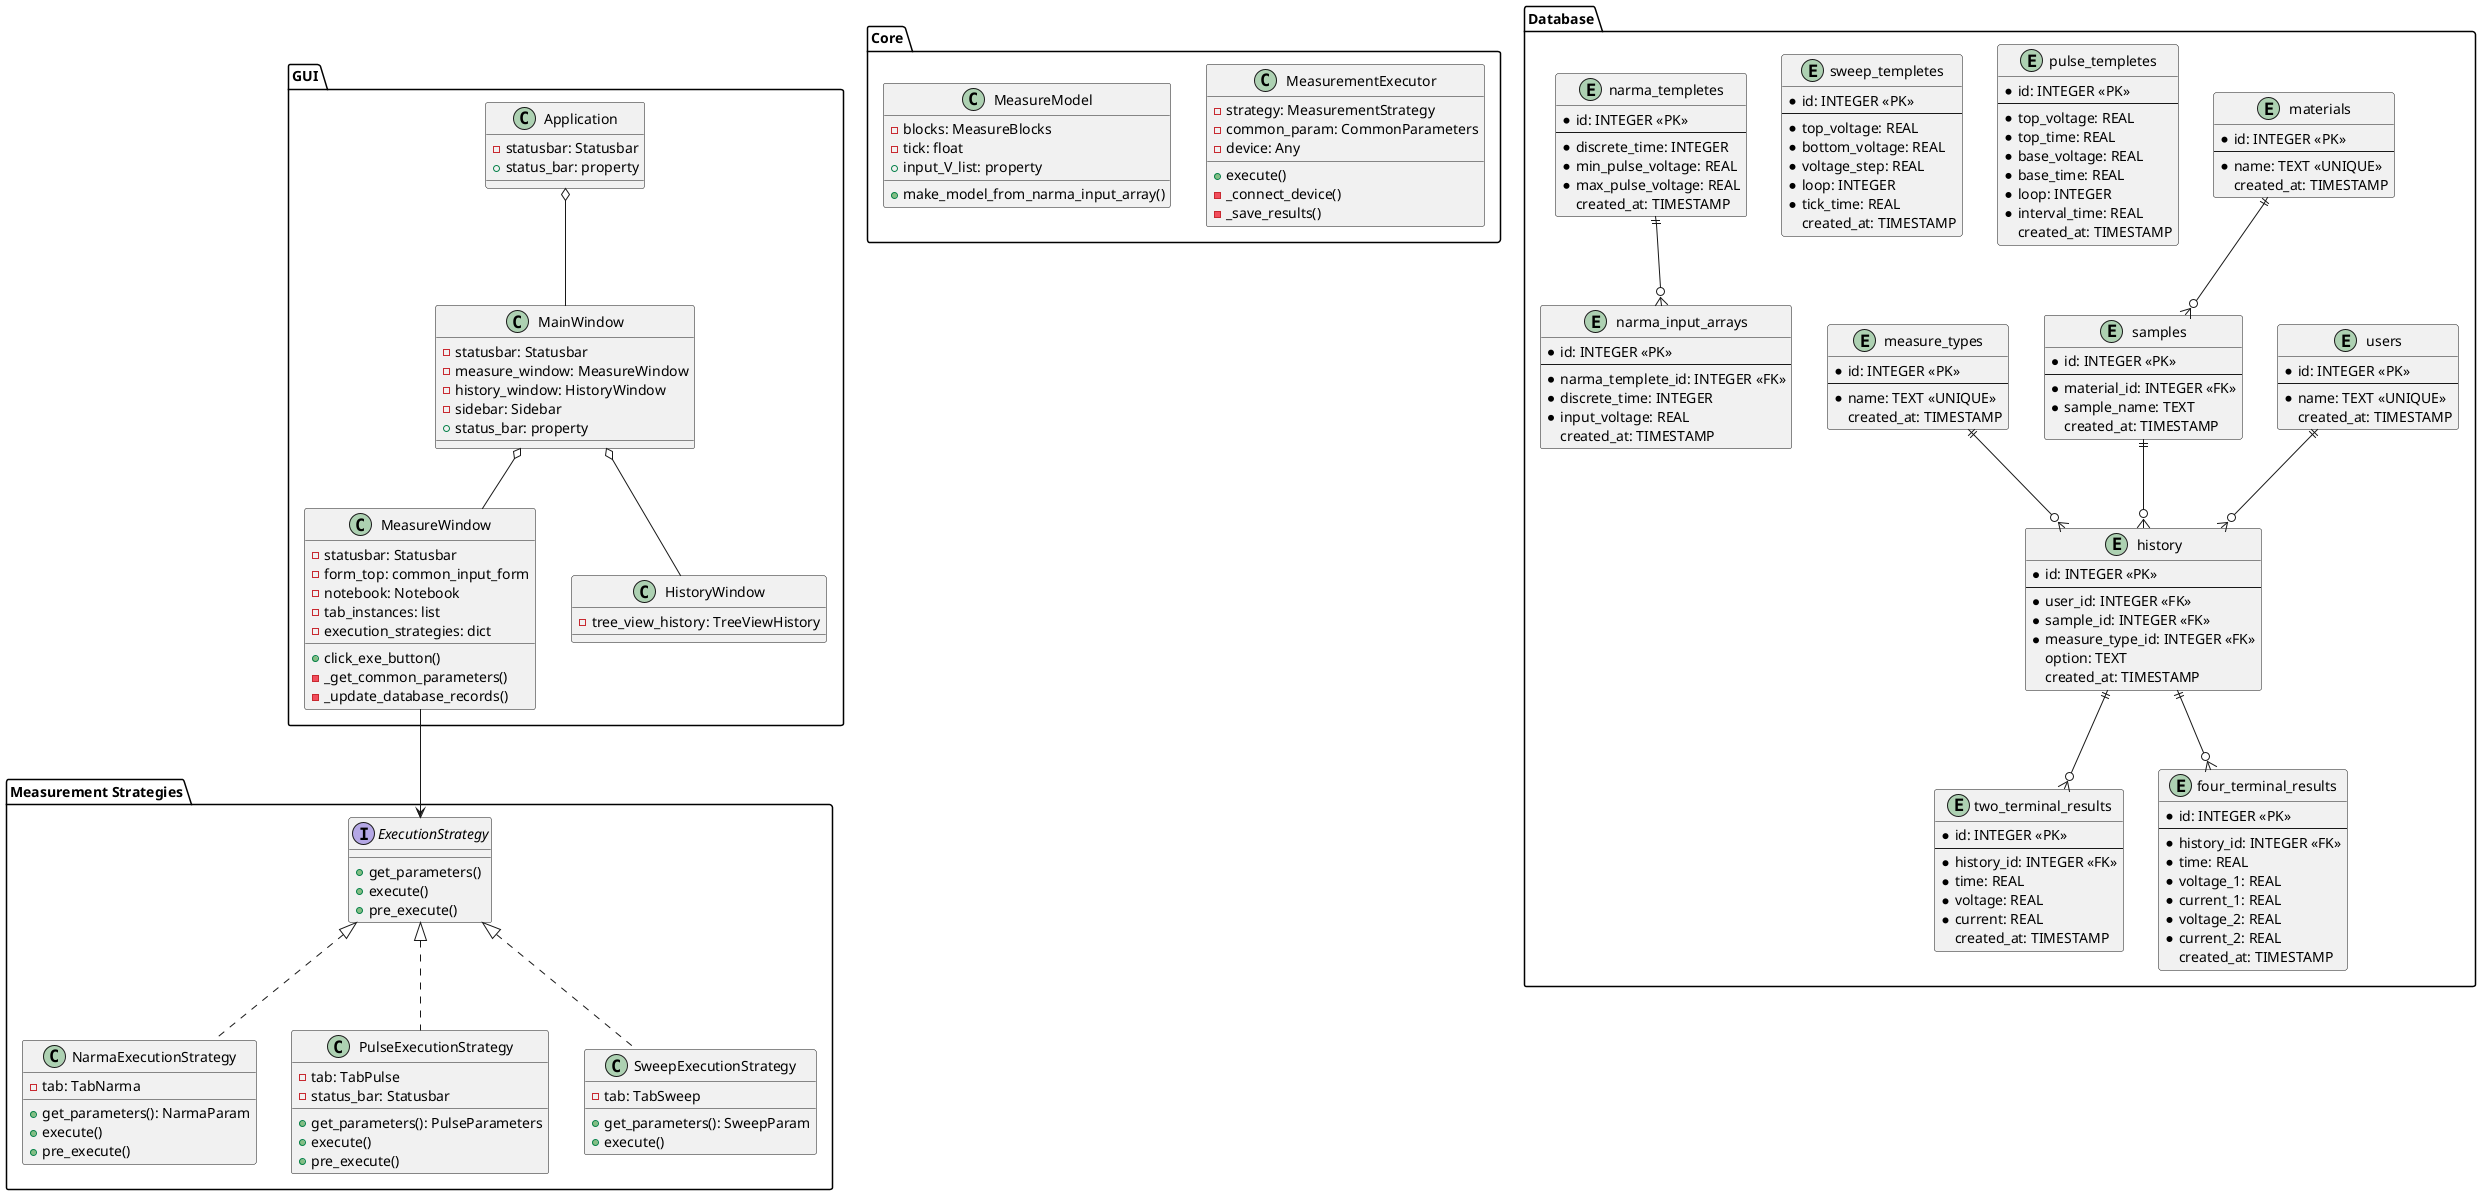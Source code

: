 @startuml measurement_system_architecture

' クラス図
package "GUI" {
  class Application {
    - statusbar: Statusbar
    + status_bar: property
  }

  class MainWindow {
    - statusbar: Statusbar
    - measure_window: MeasureWindow
    - history_window: HistoryWindow
    - sidebar: Sidebar
    + status_bar: property
  }

  class MeasureWindow {
    - statusbar: Statusbar
    - form_top: common_input_form
    - notebook: Notebook
    - tab_instances: list
    - execution_strategies: dict
    + click_exe_button()
    - _get_common_parameters()
    - _update_database_records()
  }

  class HistoryWindow {
    - tree_view_history: TreeViewHistory
  }
}

package "Measurement Strategies" {
  interface ExecutionStrategy {
    + get_parameters()
    + execute()
    + pre_execute()
  }

  class NarmaExecutionStrategy {
    - tab: TabNarma
    + get_parameters(): NarmaParam
    + execute()
    + pre_execute()
  }

  class PulseExecutionStrategy {
    - tab: TabPulse
    - status_bar: Statusbar
    + get_parameters(): PulseParameters
    + execute()
    + pre_execute()
  }

  class SweepExecutionStrategy {
    - tab: TabSweep
    + get_parameters(): SweepParam
    + execute()
  }
}

package "Core" {
  class MeasurementExecutor {
    - strategy: MeasurementStrategy
    - common_param: CommonParameters
    - device: Any
    + execute()
    - _connect_device()
    - _save_results()
  }

  class MeasureModel {
    - blocks: MeasureBlocks
    - tick: float
    + input_V_list: property
    + make_model_from_narma_input_array()
  }
}

' データベース図
package "Database" {
  entity "users" {
    * id: INTEGER <<PK>>
    --
    * name: TEXT <<UNIQUE>>
    created_at: TIMESTAMP
  }

  entity "materials" {
    * id: INTEGER <<PK>>
    --
    * name: TEXT <<UNIQUE>>
    created_at: TIMESTAMP
  }

  entity "samples" {
    * id: INTEGER <<PK>>
    --
    * material_id: INTEGER <<FK>>
    * sample_name: TEXT
    created_at: TIMESTAMP
  }

  entity "measure_types" {
    * id: INTEGER <<PK>>
    --
    * name: TEXT <<UNIQUE>>
    created_at: TIMESTAMP
  }

  entity "history" {
    * id: INTEGER <<PK>>
    --
    * user_id: INTEGER <<FK>>
    * sample_id: INTEGER <<FK>>
    * measure_type_id: INTEGER <<FK>>
    option: TEXT
    created_at: TIMESTAMP
  }

  entity "pulse_templetes" {
    * id: INTEGER <<PK>>
    --
    * top_voltage: REAL
    * top_time: REAL
    * base_voltage: REAL
    * base_time: REAL
    * loop: INTEGER
    * interval_time: REAL
    created_at: TIMESTAMP
  }

  entity "sweep_templetes" {
    * id: INTEGER <<PK>>
    --
    * top_voltage: REAL
    * bottom_voltage: REAL
    * voltage_step: REAL
    * loop: INTEGER
    * tick_time: REAL
    created_at: TIMESTAMP
  }

  entity "two_terminal_results" {
    * id: INTEGER <<PK>>
    --
    * history_id: INTEGER <<FK>>
    * time: REAL
    * voltage: REAL
    * current: REAL
    created_at: TIMESTAMP
  }

  entity "four_terminal_results" {
    * id: INTEGER <<PK>>
    --
    * history_id: INTEGER <<FK>>
    * time: REAL
    * voltage_1: REAL
    * current_1: REAL
    * voltage_2: REAL
    * current_2: REAL
    created_at: TIMESTAMP
  }

  entity "narma_templetes" {
    * id: INTEGER <<PK>>
    --
    * discrete_time: INTEGER
    * min_pulse_voltage: REAL
    * max_pulse_voltage: REAL
    created_at: TIMESTAMP
  }

  entity "narma_input_arrays" {
    * id: INTEGER <<PK>>
    --
    * narma_templete_id: INTEGER <<FK>>
    * discrete_time: INTEGER
    * input_voltage: REAL
    created_at: TIMESTAMP
  }

' リレーションシップ
Application o-- MainWindow
MainWindow o-- MeasureWindow
MainWindow o-- HistoryWindow
MeasureWindow --> ExecutionStrategy

ExecutionStrategy <|.. NarmaExecutionStrategy
ExecutionStrategy <|.. PulseExecutionStrategy
ExecutionStrategy <|.. SweepExecutionStrategy

users ||--o{ history
materials ||--o{ samples
samples ||--o{ history
measure_types ||--o{ history

history ||--o{ two_terminal_results
history ||--o{ four_terminal_results
narma_templetes ||--o{ narma_input_arrays

@enduml
